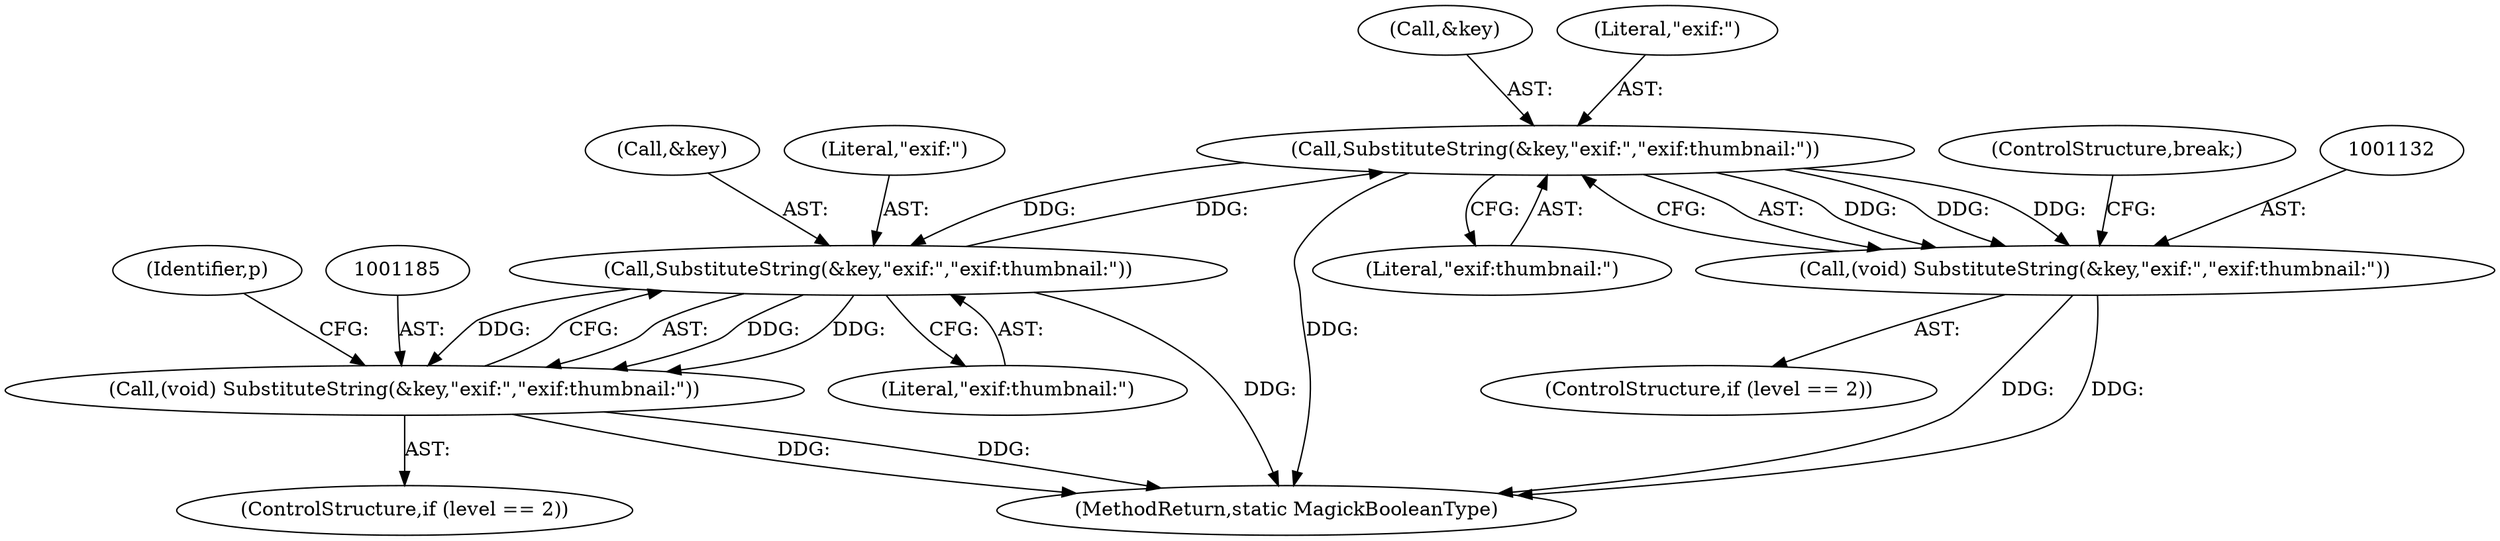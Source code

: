 digraph "0_ImageMagick_d8ab7f046587f2e9f734b687ba7e6e10147c294b_5@pointer" {
"1001133" [label="(Call,SubstituteString(&key,\"exif:\",\"exif:thumbnail:\"))"];
"1001186" [label="(Call,SubstituteString(&key,\"exif:\",\"exif:thumbnail:\"))"];
"1001133" [label="(Call,SubstituteString(&key,\"exif:\",\"exif:thumbnail:\"))"];
"1001131" [label="(Call,(void) SubstituteString(&key,\"exif:\",\"exif:thumbnail:\"))"];
"1001184" [label="(Call,(void) SubstituteString(&key,\"exif:\",\"exif:thumbnail:\"))"];
"1001190" [label="(Literal,\"exif:thumbnail:\")"];
"1001187" [label="(Call,&key)"];
"1001189" [label="(Literal,\"exif:\")"];
"1001138" [label="(ControlStructure,break;)"];
"1001192" [label="(Identifier,p)"];
"1001414" [label="(MethodReturn,static MagickBooleanType)"];
"1001133" [label="(Call,SubstituteString(&key,\"exif:\",\"exif:thumbnail:\"))"];
"1001127" [label="(ControlStructure,if (level == 2))"];
"1001134" [label="(Call,&key)"];
"1001186" [label="(Call,SubstituteString(&key,\"exif:\",\"exif:thumbnail:\"))"];
"1001184" [label="(Call,(void) SubstituteString(&key,\"exif:\",\"exif:thumbnail:\"))"];
"1001180" [label="(ControlStructure,if (level == 2))"];
"1001137" [label="(Literal,\"exif:thumbnail:\")"];
"1001136" [label="(Literal,\"exif:\")"];
"1001131" [label="(Call,(void) SubstituteString(&key,\"exif:\",\"exif:thumbnail:\"))"];
"1001133" -> "1001131"  [label="AST: "];
"1001133" -> "1001137"  [label="CFG: "];
"1001134" -> "1001133"  [label="AST: "];
"1001136" -> "1001133"  [label="AST: "];
"1001137" -> "1001133"  [label="AST: "];
"1001131" -> "1001133"  [label="CFG: "];
"1001133" -> "1001414"  [label="DDG: "];
"1001133" -> "1001131"  [label="DDG: "];
"1001133" -> "1001131"  [label="DDG: "];
"1001133" -> "1001131"  [label="DDG: "];
"1001186" -> "1001133"  [label="DDG: "];
"1001133" -> "1001186"  [label="DDG: "];
"1001186" -> "1001184"  [label="AST: "];
"1001186" -> "1001190"  [label="CFG: "];
"1001187" -> "1001186"  [label="AST: "];
"1001189" -> "1001186"  [label="AST: "];
"1001190" -> "1001186"  [label="AST: "];
"1001184" -> "1001186"  [label="CFG: "];
"1001186" -> "1001414"  [label="DDG: "];
"1001186" -> "1001184"  [label="DDG: "];
"1001186" -> "1001184"  [label="DDG: "];
"1001186" -> "1001184"  [label="DDG: "];
"1001131" -> "1001127"  [label="AST: "];
"1001132" -> "1001131"  [label="AST: "];
"1001138" -> "1001131"  [label="CFG: "];
"1001131" -> "1001414"  [label="DDG: "];
"1001131" -> "1001414"  [label="DDG: "];
"1001184" -> "1001180"  [label="AST: "];
"1001185" -> "1001184"  [label="AST: "];
"1001192" -> "1001184"  [label="CFG: "];
"1001184" -> "1001414"  [label="DDG: "];
"1001184" -> "1001414"  [label="DDG: "];
}
